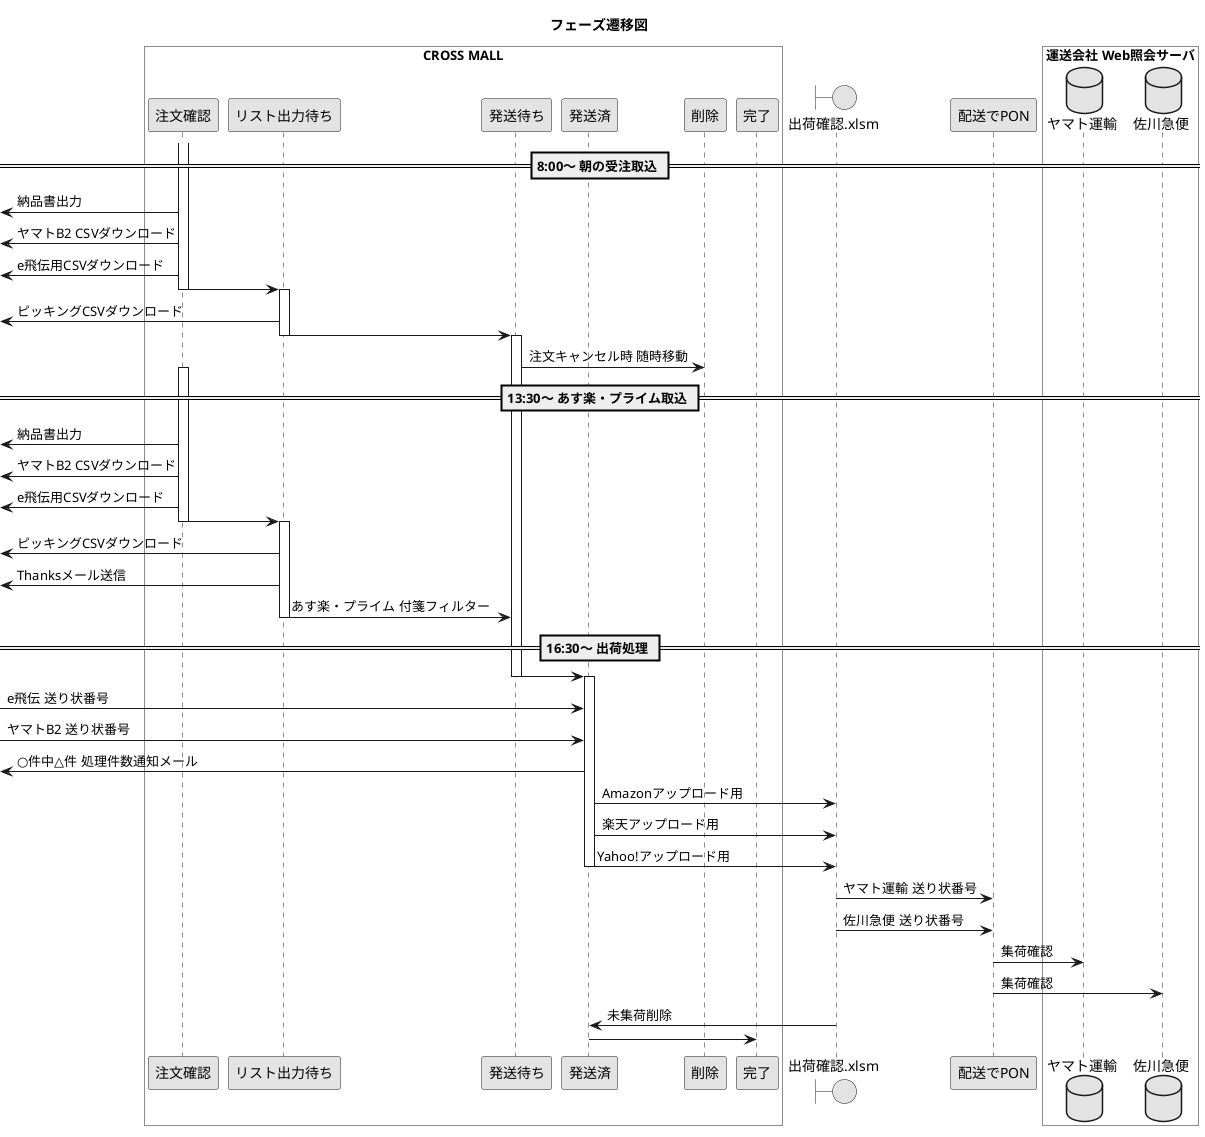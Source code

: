 @startuml phase_change_figure

skinparam monochrome true
skinparam packageFontSize 25

title フェーズ遷移図

== 8:00～ 朝の受注取込 ==

activate 注文確認
[<- 注文確認 :納品書出力
[<- 注文確認 :ヤマトB2 CSVダウンロード
[<- 注文確認 :e飛伝用CSVダウンロード

注文確認 -> リスト出力待ち
deactivate 注文確認

activate リスト出力待ち
[<- リスト出力待ち : ピッキングCSVダウンロード

リスト出力待ち -> 発送待ち
deactivate リスト出力待ち

activate 発送待ち

発送待ち -> 削除 :注文キャンセル時 随時移動

== 13:30～ あす楽・プライム取込 ==

box "CROSS MALL" #white
participant 注文確認
participant リスト出力待ち
participant 発送待ち
participant 発送済
participant 削除
participant 完了
end box

activate 注文確認
[<- 注文確認 :納品書出力
[<- 注文確認 :ヤマトB2 CSVダウンロード
[<- 注文確認 :e飛伝用CSVダウンロード

注文確認 -> リスト出力待ち
deactivate 注文確認

activate リスト出力待ち
[<- リスト出力待ち : ピッキングCSVダウンロード
[<- リスト出力待ち : Thanksメール送信

リスト出力待ち -> 発送待ち :あす楽・プライム 付箋フィルター
deactivate リスト出力待ち

== 16:30～ 出荷処理 ==

発送待ち -> 発送済

deactivate 発送待ち
activate 発送済

[-> 発送済 :e飛伝 送り状番号
[-> 発送済 :ヤマトB2 送り状番号

[<- 発送済 : ○件中△件 処理件数通知メール

boundary 出荷確認.xlsm

発送済 -> 出荷確認.xlsm :Amazonアップロード用
発送済 -> 出荷確認.xlsm :楽天アップロード用
発送済 -> 出荷確認.xlsm :Yahoo!アップロード用

deactivate 発送済

出荷確認.xlsm -> 配送でPON : ヤマト運輸 送り状番号
出荷確認.xlsm -> 配送でPON : 佐川急便 送り状番号

box "運送会社 Web照会サーバ" #white
    database ヤマト運輸
    database 佐川急便
end box

配送でPON -> ヤマト運輸 : 集荷確認
配送でPON -> 佐川急便 : 集荷確認

出荷確認.xlsm -> 発送済 : 未集荷削除

発送済 -> 完了

@enduml